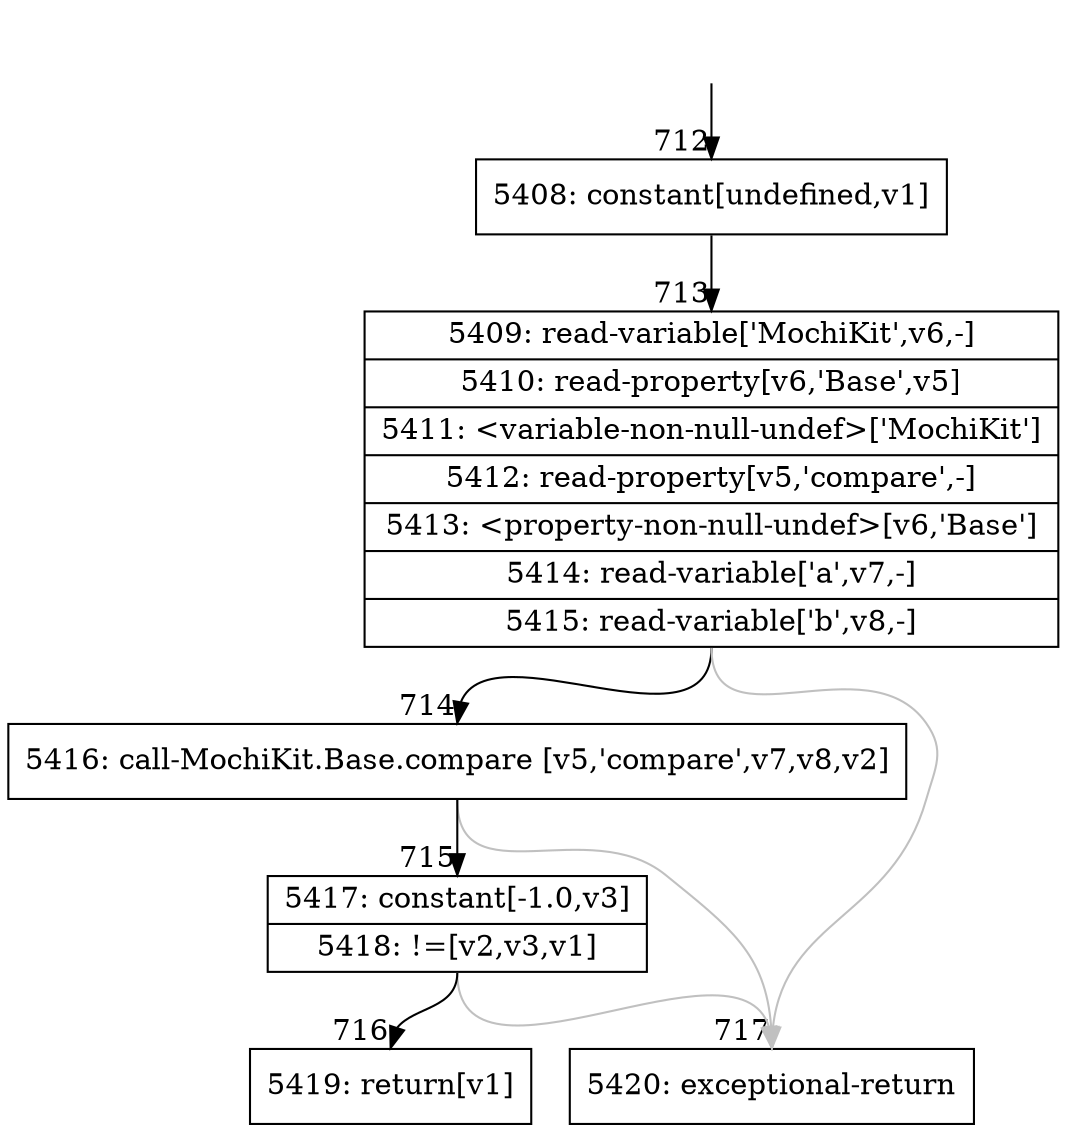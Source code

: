 digraph {
rankdir="TD"
BB_entry46[shape=none,label=""];
BB_entry46 -> BB712 [tailport=s, headport=n, headlabel="    712"]
BB712 [shape=record label="{5408: constant[undefined,v1]}" ] 
BB712 -> BB713 [tailport=s, headport=n, headlabel="      713"]
BB713 [shape=record label="{5409: read-variable['MochiKit',v6,-]|5410: read-property[v6,'Base',v5]|5411: \<variable-non-null-undef\>['MochiKit']|5412: read-property[v5,'compare',-]|5413: \<property-non-null-undef\>[v6,'Base']|5414: read-variable['a',v7,-]|5415: read-variable['b',v8,-]}" ] 
BB713 -> BB714 [tailport=s, headport=n, headlabel="      714"]
BB713 -> BB717 [tailport=s, headport=n, color=gray, headlabel="      717"]
BB714 [shape=record label="{5416: call-MochiKit.Base.compare [v5,'compare',v7,v8,v2]}" ] 
BB714 -> BB715 [tailport=s, headport=n, headlabel="      715"]
BB714 -> BB717 [tailport=s, headport=n, color=gray]
BB715 [shape=record label="{5417: constant[-1.0,v3]|5418: !=[v2,v3,v1]}" ] 
BB715 -> BB716 [tailport=s, headport=n, headlabel="      716"]
BB715 -> BB717 [tailport=s, headport=n, color=gray]
BB716 [shape=record label="{5419: return[v1]}" ] 
BB717 [shape=record label="{5420: exceptional-return}" ] 
//#$~ 248
}
